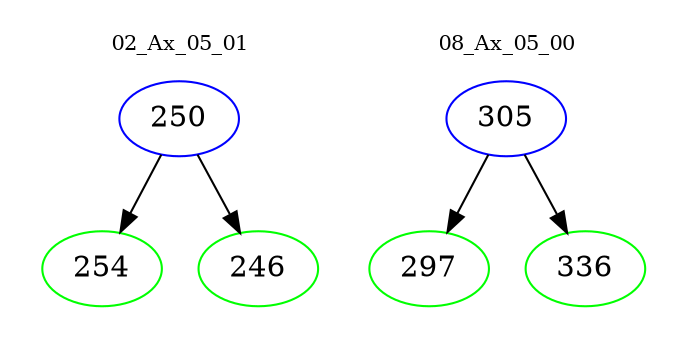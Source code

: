 digraph{
subgraph cluster_0 {
color = white
label = "02_Ax_05_01";
fontsize=10;
T0_250 [label="250", color="blue"]
T0_250 -> T0_254 [color="black"]
T0_254 [label="254", color="green"]
T0_250 -> T0_246 [color="black"]
T0_246 [label="246", color="green"]
}
subgraph cluster_1 {
color = white
label = "08_Ax_05_00";
fontsize=10;
T1_305 [label="305", color="blue"]
T1_305 -> T1_297 [color="black"]
T1_297 [label="297", color="green"]
T1_305 -> T1_336 [color="black"]
T1_336 [label="336", color="green"]
}
}
